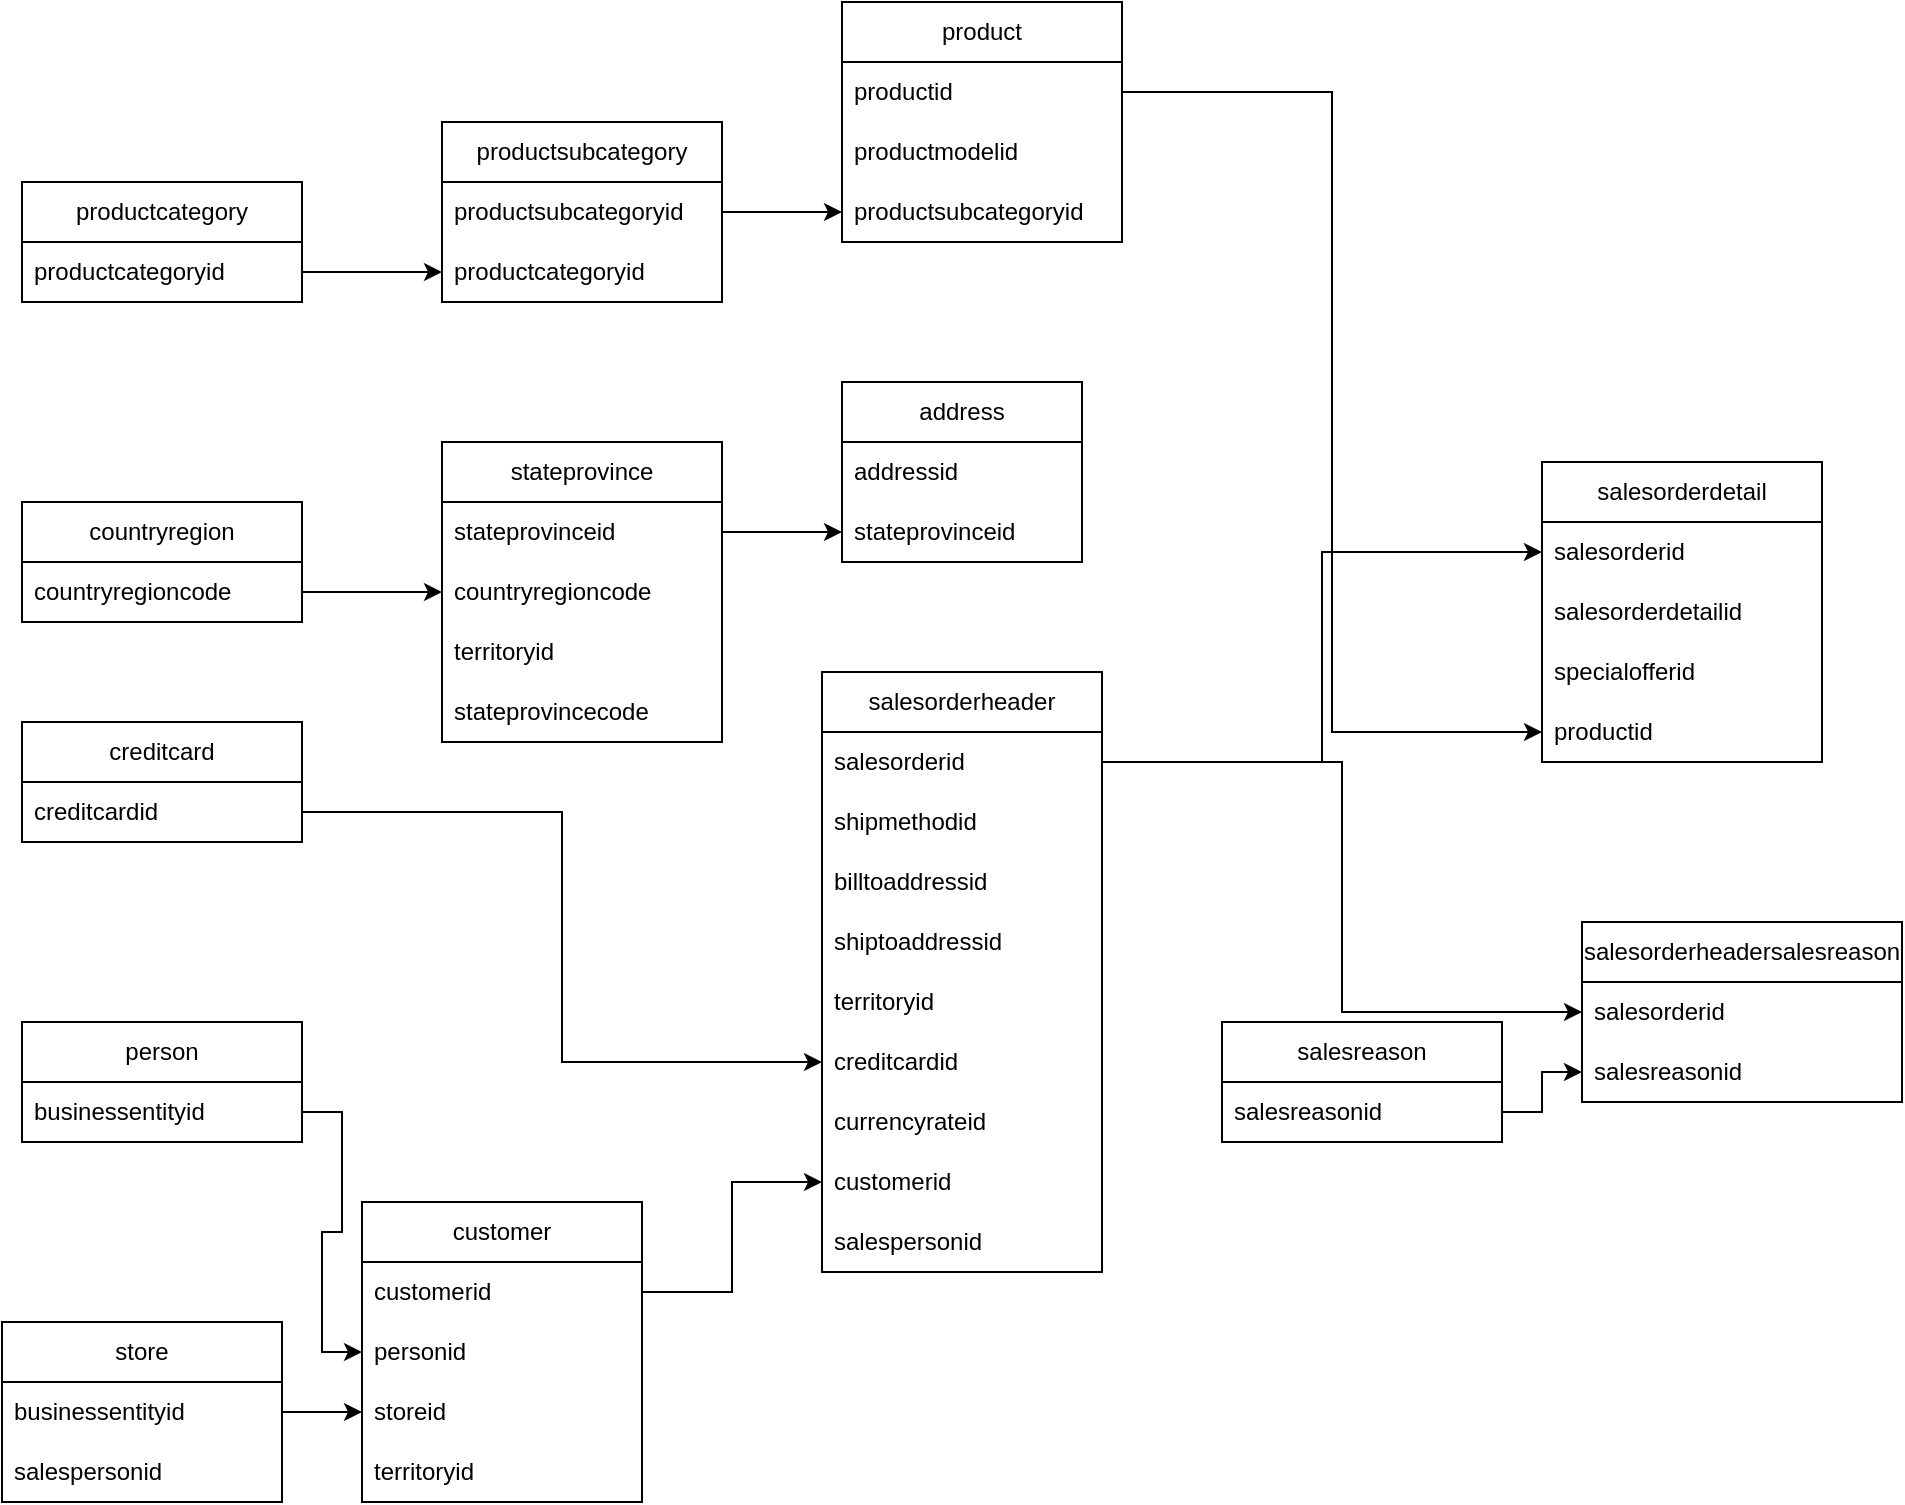 <mxfile version="24.4.3" type="github">
  <diagram name="Page-1" id="WXs1TR2ac0KDKcpxe9e0">
    <mxGraphModel dx="2173" dy="1920" grid="1" gridSize="10" guides="1" tooltips="1" connect="1" arrows="1" fold="1" page="1" pageScale="1" pageWidth="850" pageHeight="1100" math="0" shadow="0">
      <root>
        <mxCell id="0" />
        <mxCell id="1" parent="0" />
        <mxCell id="e2AE-htGOXJqyZ6vI6lh-2" value="address" style="swimlane;fontStyle=0;childLayout=stackLayout;horizontal=1;startSize=30;horizontalStack=0;resizeParent=1;resizeParentMax=0;resizeLast=0;collapsible=1;marginBottom=0;whiteSpace=wrap;html=1;" vertex="1" parent="1">
          <mxGeometry x="340" y="140" width="120" height="90" as="geometry" />
        </mxCell>
        <mxCell id="e2AE-htGOXJqyZ6vI6lh-3" value="addressid" style="text;strokeColor=none;fillColor=none;align=left;verticalAlign=middle;spacingLeft=4;spacingRight=4;overflow=hidden;points=[[0,0.5],[1,0.5]];portConstraint=eastwest;rotatable=0;whiteSpace=wrap;html=1;" vertex="1" parent="e2AE-htGOXJqyZ6vI6lh-2">
          <mxGeometry y="30" width="120" height="30" as="geometry" />
        </mxCell>
        <mxCell id="e2AE-htGOXJqyZ6vI6lh-4" value="stateprovinceid" style="text;strokeColor=none;fillColor=none;align=left;verticalAlign=middle;spacingLeft=4;spacingRight=4;overflow=hidden;points=[[0,0.5],[1,0.5]];portConstraint=eastwest;rotatable=0;whiteSpace=wrap;html=1;" vertex="1" parent="e2AE-htGOXJqyZ6vI6lh-2">
          <mxGeometry y="60" width="120" height="30" as="geometry" />
        </mxCell>
        <mxCell id="e2AE-htGOXJqyZ6vI6lh-7" value="countryregion" style="swimlane;fontStyle=0;childLayout=stackLayout;horizontal=1;startSize=30;horizontalStack=0;resizeParent=1;resizeParentMax=0;resizeLast=0;collapsible=1;marginBottom=0;whiteSpace=wrap;html=1;" vertex="1" parent="1">
          <mxGeometry x="-70" y="200" width="140" height="60" as="geometry" />
        </mxCell>
        <mxCell id="e2AE-htGOXJqyZ6vI6lh-8" value="countryregioncode" style="text;strokeColor=none;fillColor=none;align=left;verticalAlign=middle;spacingLeft=4;spacingRight=4;overflow=hidden;points=[[0,0.5],[1,0.5]];portConstraint=eastwest;rotatable=0;whiteSpace=wrap;html=1;" vertex="1" parent="e2AE-htGOXJqyZ6vI6lh-7">
          <mxGeometry y="30" width="140" height="30" as="geometry" />
        </mxCell>
        <mxCell id="e2AE-htGOXJqyZ6vI6lh-11" value="creditcard" style="swimlane;fontStyle=0;childLayout=stackLayout;horizontal=1;startSize=30;horizontalStack=0;resizeParent=1;resizeParentMax=0;resizeLast=0;collapsible=1;marginBottom=0;whiteSpace=wrap;html=1;" vertex="1" parent="1">
          <mxGeometry x="-70" y="310" width="140" height="60" as="geometry" />
        </mxCell>
        <mxCell id="e2AE-htGOXJqyZ6vI6lh-12" value="creditcardid" style="text;strokeColor=none;fillColor=none;align=left;verticalAlign=middle;spacingLeft=4;spacingRight=4;overflow=hidden;points=[[0,0.5],[1,0.5]];portConstraint=eastwest;rotatable=0;whiteSpace=wrap;html=1;" vertex="1" parent="e2AE-htGOXJqyZ6vI6lh-11">
          <mxGeometry y="30" width="140" height="30" as="geometry" />
        </mxCell>
        <mxCell id="e2AE-htGOXJqyZ6vI6lh-15" value="customer" style="swimlane;fontStyle=0;childLayout=stackLayout;horizontal=1;startSize=30;horizontalStack=0;resizeParent=1;resizeParentMax=0;resizeLast=0;collapsible=1;marginBottom=0;whiteSpace=wrap;html=1;" vertex="1" parent="1">
          <mxGeometry x="100" y="550" width="140" height="150" as="geometry" />
        </mxCell>
        <mxCell id="e2AE-htGOXJqyZ6vI6lh-16" value="customerid" style="text;strokeColor=none;fillColor=none;align=left;verticalAlign=middle;spacingLeft=4;spacingRight=4;overflow=hidden;points=[[0,0.5],[1,0.5]];portConstraint=eastwest;rotatable=0;whiteSpace=wrap;html=1;" vertex="1" parent="e2AE-htGOXJqyZ6vI6lh-15">
          <mxGeometry y="30" width="140" height="30" as="geometry" />
        </mxCell>
        <mxCell id="e2AE-htGOXJqyZ6vI6lh-17" value="personid" style="text;strokeColor=none;fillColor=none;align=left;verticalAlign=middle;spacingLeft=4;spacingRight=4;overflow=hidden;points=[[0,0.5],[1,0.5]];portConstraint=eastwest;rotatable=0;whiteSpace=wrap;html=1;" vertex="1" parent="e2AE-htGOXJqyZ6vI6lh-15">
          <mxGeometry y="60" width="140" height="30" as="geometry" />
        </mxCell>
        <mxCell id="e2AE-htGOXJqyZ6vI6lh-18" value="storeid" style="text;strokeColor=none;fillColor=none;align=left;verticalAlign=middle;spacingLeft=4;spacingRight=4;overflow=hidden;points=[[0,0.5],[1,0.5]];portConstraint=eastwest;rotatable=0;whiteSpace=wrap;html=1;" vertex="1" parent="e2AE-htGOXJqyZ6vI6lh-15">
          <mxGeometry y="90" width="140" height="30" as="geometry" />
        </mxCell>
        <mxCell id="e2AE-htGOXJqyZ6vI6lh-19" value="territoryid" style="text;strokeColor=none;fillColor=none;align=left;verticalAlign=middle;spacingLeft=4;spacingRight=4;overflow=hidden;points=[[0,0.5],[1,0.5]];portConstraint=eastwest;rotatable=0;whiteSpace=wrap;html=1;" vertex="1" parent="e2AE-htGOXJqyZ6vI6lh-15">
          <mxGeometry y="120" width="140" height="30" as="geometry" />
        </mxCell>
        <mxCell id="e2AE-htGOXJqyZ6vI6lh-20" value="person" style="swimlane;fontStyle=0;childLayout=stackLayout;horizontal=1;startSize=30;horizontalStack=0;resizeParent=1;resizeParentMax=0;resizeLast=0;collapsible=1;marginBottom=0;whiteSpace=wrap;html=1;" vertex="1" parent="1">
          <mxGeometry x="-70" y="460" width="140" height="60" as="geometry" />
        </mxCell>
        <mxCell id="e2AE-htGOXJqyZ6vI6lh-21" value="businessentityid" style="text;strokeColor=none;fillColor=none;align=left;verticalAlign=middle;spacingLeft=4;spacingRight=4;overflow=hidden;points=[[0,0.5],[1,0.5]];portConstraint=eastwest;rotatable=0;whiteSpace=wrap;html=1;" vertex="1" parent="e2AE-htGOXJqyZ6vI6lh-20">
          <mxGeometry y="30" width="140" height="30" as="geometry" />
        </mxCell>
        <mxCell id="e2AE-htGOXJqyZ6vI6lh-24" value="product" style="swimlane;fontStyle=0;childLayout=stackLayout;horizontal=1;startSize=30;horizontalStack=0;resizeParent=1;resizeParentMax=0;resizeLast=0;collapsible=1;marginBottom=0;whiteSpace=wrap;html=1;" vertex="1" parent="1">
          <mxGeometry x="340" y="-50" width="140" height="120" as="geometry" />
        </mxCell>
        <mxCell id="e2AE-htGOXJqyZ6vI6lh-25" value="productid" style="text;strokeColor=none;fillColor=none;align=left;verticalAlign=middle;spacingLeft=4;spacingRight=4;overflow=hidden;points=[[0,0.5],[1,0.5]];portConstraint=eastwest;rotatable=0;whiteSpace=wrap;html=1;" vertex="1" parent="e2AE-htGOXJqyZ6vI6lh-24">
          <mxGeometry y="30" width="140" height="30" as="geometry" />
        </mxCell>
        <mxCell id="e2AE-htGOXJqyZ6vI6lh-26" value="productmodelid" style="text;strokeColor=none;fillColor=none;align=left;verticalAlign=middle;spacingLeft=4;spacingRight=4;overflow=hidden;points=[[0,0.5],[1,0.5]];portConstraint=eastwest;rotatable=0;whiteSpace=wrap;html=1;" vertex="1" parent="e2AE-htGOXJqyZ6vI6lh-24">
          <mxGeometry y="60" width="140" height="30" as="geometry" />
        </mxCell>
        <mxCell id="e2AE-htGOXJqyZ6vI6lh-27" value="productsubcategoryid" style="text;strokeColor=none;fillColor=none;align=left;verticalAlign=middle;spacingLeft=4;spacingRight=4;overflow=hidden;points=[[0,0.5],[1,0.5]];portConstraint=eastwest;rotatable=0;whiteSpace=wrap;html=1;" vertex="1" parent="e2AE-htGOXJqyZ6vI6lh-24">
          <mxGeometry y="90" width="140" height="30" as="geometry" />
        </mxCell>
        <mxCell id="e2AE-htGOXJqyZ6vI6lh-28" value="productcategory" style="swimlane;fontStyle=0;childLayout=stackLayout;horizontal=1;startSize=30;horizontalStack=0;resizeParent=1;resizeParentMax=0;resizeLast=0;collapsible=1;marginBottom=0;whiteSpace=wrap;html=1;" vertex="1" parent="1">
          <mxGeometry x="-70" y="40" width="140" height="60" as="geometry" />
        </mxCell>
        <mxCell id="e2AE-htGOXJqyZ6vI6lh-29" value="productcategoryid" style="text;strokeColor=none;fillColor=none;align=left;verticalAlign=middle;spacingLeft=4;spacingRight=4;overflow=hidden;points=[[0,0.5],[1,0.5]];portConstraint=eastwest;rotatable=0;whiteSpace=wrap;html=1;" vertex="1" parent="e2AE-htGOXJqyZ6vI6lh-28">
          <mxGeometry y="30" width="140" height="30" as="geometry" />
        </mxCell>
        <mxCell id="e2AE-htGOXJqyZ6vI6lh-32" value="productsubcategory" style="swimlane;fontStyle=0;childLayout=stackLayout;horizontal=1;startSize=30;horizontalStack=0;resizeParent=1;resizeParentMax=0;resizeLast=0;collapsible=1;marginBottom=0;whiteSpace=wrap;html=1;" vertex="1" parent="1">
          <mxGeometry x="140" y="10" width="140" height="90" as="geometry" />
        </mxCell>
        <mxCell id="e2AE-htGOXJqyZ6vI6lh-33" value="productsubcategoryid" style="text;strokeColor=none;fillColor=none;align=left;verticalAlign=middle;spacingLeft=4;spacingRight=4;overflow=hidden;points=[[0,0.5],[1,0.5]];portConstraint=eastwest;rotatable=0;whiteSpace=wrap;html=1;" vertex="1" parent="e2AE-htGOXJqyZ6vI6lh-32">
          <mxGeometry y="30" width="140" height="30" as="geometry" />
        </mxCell>
        <mxCell id="e2AE-htGOXJqyZ6vI6lh-34" value="productcategoryid" style="text;strokeColor=none;fillColor=none;align=left;verticalAlign=middle;spacingLeft=4;spacingRight=4;overflow=hidden;points=[[0,0.5],[1,0.5]];portConstraint=eastwest;rotatable=0;whiteSpace=wrap;html=1;" vertex="1" parent="e2AE-htGOXJqyZ6vI6lh-32">
          <mxGeometry y="60" width="140" height="30" as="geometry" />
        </mxCell>
        <mxCell id="e2AE-htGOXJqyZ6vI6lh-36" value="salesorderdetail" style="swimlane;fontStyle=0;childLayout=stackLayout;horizontal=1;startSize=30;horizontalStack=0;resizeParent=1;resizeParentMax=0;resizeLast=0;collapsible=1;marginBottom=0;whiteSpace=wrap;html=1;" vertex="1" parent="1">
          <mxGeometry x="690" y="180" width="140" height="150" as="geometry" />
        </mxCell>
        <mxCell id="e2AE-htGOXJqyZ6vI6lh-37" value="salesorderid" style="text;strokeColor=none;fillColor=none;align=left;verticalAlign=middle;spacingLeft=4;spacingRight=4;overflow=hidden;points=[[0,0.5],[1,0.5]];portConstraint=eastwest;rotatable=0;whiteSpace=wrap;html=1;" vertex="1" parent="e2AE-htGOXJqyZ6vI6lh-36">
          <mxGeometry y="30" width="140" height="30" as="geometry" />
        </mxCell>
        <mxCell id="e2AE-htGOXJqyZ6vI6lh-38" value="salesorderdetailid" style="text;strokeColor=none;fillColor=none;align=left;verticalAlign=middle;spacingLeft=4;spacingRight=4;overflow=hidden;points=[[0,0.5],[1,0.5]];portConstraint=eastwest;rotatable=0;whiteSpace=wrap;html=1;" vertex="1" parent="e2AE-htGOXJqyZ6vI6lh-36">
          <mxGeometry y="60" width="140" height="30" as="geometry" />
        </mxCell>
        <mxCell id="e2AE-htGOXJqyZ6vI6lh-39" value="specialofferid" style="text;strokeColor=none;fillColor=none;align=left;verticalAlign=middle;spacingLeft=4;spacingRight=4;overflow=hidden;points=[[0,0.5],[1,0.5]];portConstraint=eastwest;rotatable=0;whiteSpace=wrap;html=1;" vertex="1" parent="e2AE-htGOXJqyZ6vI6lh-36">
          <mxGeometry y="90" width="140" height="30" as="geometry" />
        </mxCell>
        <mxCell id="e2AE-htGOXJqyZ6vI6lh-40" value="productid" style="text;strokeColor=none;fillColor=none;align=left;verticalAlign=middle;spacingLeft=4;spacingRight=4;overflow=hidden;points=[[0,0.5],[1,0.5]];portConstraint=eastwest;rotatable=0;whiteSpace=wrap;html=1;" vertex="1" parent="e2AE-htGOXJqyZ6vI6lh-36">
          <mxGeometry y="120" width="140" height="30" as="geometry" />
        </mxCell>
        <mxCell id="e2AE-htGOXJqyZ6vI6lh-41" value="salesorderheader" style="swimlane;fontStyle=0;childLayout=stackLayout;horizontal=1;startSize=30;horizontalStack=0;resizeParent=1;resizeParentMax=0;resizeLast=0;collapsible=1;marginBottom=0;whiteSpace=wrap;html=1;" vertex="1" parent="1">
          <mxGeometry x="330" y="285" width="140" height="300" as="geometry" />
        </mxCell>
        <mxCell id="e2AE-htGOXJqyZ6vI6lh-42" value="salesorderid" style="text;strokeColor=none;fillColor=none;align=left;verticalAlign=middle;spacingLeft=4;spacingRight=4;overflow=hidden;points=[[0,0.5],[1,0.5]];portConstraint=eastwest;rotatable=0;whiteSpace=wrap;html=1;" vertex="1" parent="e2AE-htGOXJqyZ6vI6lh-41">
          <mxGeometry y="30" width="140" height="30" as="geometry" />
        </mxCell>
        <mxCell id="e2AE-htGOXJqyZ6vI6lh-43" value="shipmethodid" style="text;strokeColor=none;fillColor=none;align=left;verticalAlign=middle;spacingLeft=4;spacingRight=4;overflow=hidden;points=[[0,0.5],[1,0.5]];portConstraint=eastwest;rotatable=0;whiteSpace=wrap;html=1;" vertex="1" parent="e2AE-htGOXJqyZ6vI6lh-41">
          <mxGeometry y="60" width="140" height="30" as="geometry" />
        </mxCell>
        <mxCell id="e2AE-htGOXJqyZ6vI6lh-44" value="billtoaddressid" style="text;strokeColor=none;fillColor=none;align=left;verticalAlign=middle;spacingLeft=4;spacingRight=4;overflow=hidden;points=[[0,0.5],[1,0.5]];portConstraint=eastwest;rotatable=0;whiteSpace=wrap;html=1;" vertex="1" parent="e2AE-htGOXJqyZ6vI6lh-41">
          <mxGeometry y="90" width="140" height="30" as="geometry" />
        </mxCell>
        <mxCell id="e2AE-htGOXJqyZ6vI6lh-45" value="shiptoaddressid" style="text;strokeColor=none;fillColor=none;align=left;verticalAlign=middle;spacingLeft=4;spacingRight=4;overflow=hidden;points=[[0,0.5],[1,0.5]];portConstraint=eastwest;rotatable=0;whiteSpace=wrap;html=1;" vertex="1" parent="e2AE-htGOXJqyZ6vI6lh-41">
          <mxGeometry y="120" width="140" height="30" as="geometry" />
        </mxCell>
        <mxCell id="e2AE-htGOXJqyZ6vI6lh-46" value="territoryid" style="text;strokeColor=none;fillColor=none;align=left;verticalAlign=middle;spacingLeft=4;spacingRight=4;overflow=hidden;points=[[0,0.5],[1,0.5]];portConstraint=eastwest;rotatable=0;whiteSpace=wrap;html=1;" vertex="1" parent="e2AE-htGOXJqyZ6vI6lh-41">
          <mxGeometry y="150" width="140" height="30" as="geometry" />
        </mxCell>
        <mxCell id="e2AE-htGOXJqyZ6vI6lh-47" value="creditcardid" style="text;strokeColor=none;fillColor=none;align=left;verticalAlign=middle;spacingLeft=4;spacingRight=4;overflow=hidden;points=[[0,0.5],[1,0.5]];portConstraint=eastwest;rotatable=0;whiteSpace=wrap;html=1;" vertex="1" parent="e2AE-htGOXJqyZ6vI6lh-41">
          <mxGeometry y="180" width="140" height="30" as="geometry" />
        </mxCell>
        <mxCell id="e2AE-htGOXJqyZ6vI6lh-48" value="currencyrateid" style="text;strokeColor=none;fillColor=none;align=left;verticalAlign=middle;spacingLeft=4;spacingRight=4;overflow=hidden;points=[[0,0.5],[1,0.5]];portConstraint=eastwest;rotatable=0;whiteSpace=wrap;html=1;" vertex="1" parent="e2AE-htGOXJqyZ6vI6lh-41">
          <mxGeometry y="210" width="140" height="30" as="geometry" />
        </mxCell>
        <mxCell id="e2AE-htGOXJqyZ6vI6lh-49" value="customerid" style="text;strokeColor=none;fillColor=none;align=left;verticalAlign=middle;spacingLeft=4;spacingRight=4;overflow=hidden;points=[[0,0.5],[1,0.5]];portConstraint=eastwest;rotatable=0;whiteSpace=wrap;html=1;" vertex="1" parent="e2AE-htGOXJqyZ6vI6lh-41">
          <mxGeometry y="240" width="140" height="30" as="geometry" />
        </mxCell>
        <mxCell id="e2AE-htGOXJqyZ6vI6lh-50" value="salespersonid" style="text;strokeColor=none;fillColor=none;align=left;verticalAlign=middle;spacingLeft=4;spacingRight=4;overflow=hidden;points=[[0,0.5],[1,0.5]];portConstraint=eastwest;rotatable=0;whiteSpace=wrap;html=1;" vertex="1" parent="e2AE-htGOXJqyZ6vI6lh-41">
          <mxGeometry y="270" width="140" height="30" as="geometry" />
        </mxCell>
        <mxCell id="e2AE-htGOXJqyZ6vI6lh-51" value="salesorderheadersalesreason" style="swimlane;fontStyle=0;childLayout=stackLayout;horizontal=1;startSize=30;horizontalStack=0;resizeParent=1;resizeParentMax=0;resizeLast=0;collapsible=1;marginBottom=0;whiteSpace=wrap;html=1;" vertex="1" parent="1">
          <mxGeometry x="710" y="410" width="160" height="90" as="geometry" />
        </mxCell>
        <mxCell id="e2AE-htGOXJqyZ6vI6lh-52" value="salesorderid" style="text;strokeColor=none;fillColor=none;align=left;verticalAlign=middle;spacingLeft=4;spacingRight=4;overflow=hidden;points=[[0,0.5],[1,0.5]];portConstraint=eastwest;rotatable=0;whiteSpace=wrap;html=1;" vertex="1" parent="e2AE-htGOXJqyZ6vI6lh-51">
          <mxGeometry y="30" width="160" height="30" as="geometry" />
        </mxCell>
        <mxCell id="e2AE-htGOXJqyZ6vI6lh-53" value="salesreasonid" style="text;strokeColor=none;fillColor=none;align=left;verticalAlign=middle;spacingLeft=4;spacingRight=4;overflow=hidden;points=[[0,0.5],[1,0.5]];portConstraint=eastwest;rotatable=0;whiteSpace=wrap;html=1;" vertex="1" parent="e2AE-htGOXJqyZ6vI6lh-51">
          <mxGeometry y="60" width="160" height="30" as="geometry" />
        </mxCell>
        <mxCell id="e2AE-htGOXJqyZ6vI6lh-55" value="salesreason" style="swimlane;fontStyle=0;childLayout=stackLayout;horizontal=1;startSize=30;horizontalStack=0;resizeParent=1;resizeParentMax=0;resizeLast=0;collapsible=1;marginBottom=0;whiteSpace=wrap;html=1;" vertex="1" parent="1">
          <mxGeometry x="530" y="460" width="140" height="60" as="geometry" />
        </mxCell>
        <mxCell id="e2AE-htGOXJqyZ6vI6lh-56" value="salesreasonid" style="text;strokeColor=none;fillColor=none;align=left;verticalAlign=middle;spacingLeft=4;spacingRight=4;overflow=hidden;points=[[0,0.5],[1,0.5]];portConstraint=eastwest;rotatable=0;whiteSpace=wrap;html=1;" vertex="1" parent="e2AE-htGOXJqyZ6vI6lh-55">
          <mxGeometry y="30" width="140" height="30" as="geometry" />
        </mxCell>
        <mxCell id="e2AE-htGOXJqyZ6vI6lh-59" value="stateprovince" style="swimlane;fontStyle=0;childLayout=stackLayout;horizontal=1;startSize=30;horizontalStack=0;resizeParent=1;resizeParentMax=0;resizeLast=0;collapsible=1;marginBottom=0;whiteSpace=wrap;html=1;" vertex="1" parent="1">
          <mxGeometry x="140" y="170" width="140" height="150" as="geometry" />
        </mxCell>
        <mxCell id="e2AE-htGOXJqyZ6vI6lh-60" value="stateprovinceid" style="text;strokeColor=none;fillColor=none;align=left;verticalAlign=middle;spacingLeft=4;spacingRight=4;overflow=hidden;points=[[0,0.5],[1,0.5]];portConstraint=eastwest;rotatable=0;whiteSpace=wrap;html=1;" vertex="1" parent="e2AE-htGOXJqyZ6vI6lh-59">
          <mxGeometry y="30" width="140" height="30" as="geometry" />
        </mxCell>
        <mxCell id="e2AE-htGOXJqyZ6vI6lh-61" value="countryregioncode" style="text;strokeColor=none;fillColor=none;align=left;verticalAlign=middle;spacingLeft=4;spacingRight=4;overflow=hidden;points=[[0,0.5],[1,0.5]];portConstraint=eastwest;rotatable=0;whiteSpace=wrap;html=1;" vertex="1" parent="e2AE-htGOXJqyZ6vI6lh-59">
          <mxGeometry y="60" width="140" height="30" as="geometry" />
        </mxCell>
        <mxCell id="e2AE-htGOXJqyZ6vI6lh-62" value="territoryid" style="text;strokeColor=none;fillColor=none;align=left;verticalAlign=middle;spacingLeft=4;spacingRight=4;overflow=hidden;points=[[0,0.5],[1,0.5]];portConstraint=eastwest;rotatable=0;whiteSpace=wrap;html=1;" vertex="1" parent="e2AE-htGOXJqyZ6vI6lh-59">
          <mxGeometry y="90" width="140" height="30" as="geometry" />
        </mxCell>
        <mxCell id="e2AE-htGOXJqyZ6vI6lh-63" value="stateprovincecode" style="text;strokeColor=none;fillColor=none;align=left;verticalAlign=middle;spacingLeft=4;spacingRight=4;overflow=hidden;points=[[0,0.5],[1,0.5]];portConstraint=eastwest;rotatable=0;whiteSpace=wrap;html=1;" vertex="1" parent="e2AE-htGOXJqyZ6vI6lh-59">
          <mxGeometry y="120" width="140" height="30" as="geometry" />
        </mxCell>
        <mxCell id="e2AE-htGOXJqyZ6vI6lh-64" value="store" style="swimlane;fontStyle=0;childLayout=stackLayout;horizontal=1;startSize=30;horizontalStack=0;resizeParent=1;resizeParentMax=0;resizeLast=0;collapsible=1;marginBottom=0;whiteSpace=wrap;html=1;" vertex="1" parent="1">
          <mxGeometry x="-80" y="610" width="140" height="90" as="geometry" />
        </mxCell>
        <mxCell id="e2AE-htGOXJqyZ6vI6lh-65" value="businessentityid" style="text;strokeColor=none;fillColor=none;align=left;verticalAlign=middle;spacingLeft=4;spacingRight=4;overflow=hidden;points=[[0,0.5],[1,0.5]];portConstraint=eastwest;rotatable=0;whiteSpace=wrap;html=1;" vertex="1" parent="e2AE-htGOXJqyZ6vI6lh-64">
          <mxGeometry y="30" width="140" height="30" as="geometry" />
        </mxCell>
        <mxCell id="e2AE-htGOXJqyZ6vI6lh-66" value="salespersonid" style="text;strokeColor=none;fillColor=none;align=left;verticalAlign=middle;spacingLeft=4;spacingRight=4;overflow=hidden;points=[[0,0.5],[1,0.5]];portConstraint=eastwest;rotatable=0;whiteSpace=wrap;html=1;" vertex="1" parent="e2AE-htGOXJqyZ6vI6lh-64">
          <mxGeometry y="60" width="140" height="30" as="geometry" />
        </mxCell>
        <mxCell id="e2AE-htGOXJqyZ6vI6lh-68" style="edgeStyle=orthogonalEdgeStyle;rounded=0;orthogonalLoop=1;jettySize=auto;html=1;" edge="1" parent="1" source="e2AE-htGOXJqyZ6vI6lh-29" target="e2AE-htGOXJqyZ6vI6lh-34">
          <mxGeometry relative="1" as="geometry" />
        </mxCell>
        <mxCell id="e2AE-htGOXJqyZ6vI6lh-71" style="edgeStyle=orthogonalEdgeStyle;rounded=0;orthogonalLoop=1;jettySize=auto;html=1;" edge="1" parent="1" source="e2AE-htGOXJqyZ6vI6lh-56" target="e2AE-htGOXJqyZ6vI6lh-53">
          <mxGeometry relative="1" as="geometry" />
        </mxCell>
        <mxCell id="e2AE-htGOXJqyZ6vI6lh-72" style="edgeStyle=orthogonalEdgeStyle;rounded=0;orthogonalLoop=1;jettySize=auto;html=1;" edge="1" parent="1" source="e2AE-htGOXJqyZ6vI6lh-8" target="e2AE-htGOXJqyZ6vI6lh-61">
          <mxGeometry relative="1" as="geometry" />
        </mxCell>
        <mxCell id="e2AE-htGOXJqyZ6vI6lh-73" style="edgeStyle=orthogonalEdgeStyle;rounded=0;orthogonalLoop=1;jettySize=auto;html=1;" edge="1" parent="1" source="e2AE-htGOXJqyZ6vI6lh-60" target="e2AE-htGOXJqyZ6vI6lh-4">
          <mxGeometry relative="1" as="geometry" />
        </mxCell>
        <mxCell id="e2AE-htGOXJqyZ6vI6lh-74" style="edgeStyle=orthogonalEdgeStyle;rounded=0;orthogonalLoop=1;jettySize=auto;html=1;" edge="1" parent="1" source="e2AE-htGOXJqyZ6vI6lh-12" target="e2AE-htGOXJqyZ6vI6lh-47">
          <mxGeometry relative="1" as="geometry" />
        </mxCell>
        <mxCell id="e2AE-htGOXJqyZ6vI6lh-75" style="edgeStyle=orthogonalEdgeStyle;rounded=0;orthogonalLoop=1;jettySize=auto;html=1;" edge="1" parent="1" source="e2AE-htGOXJqyZ6vI6lh-42" target="e2AE-htGOXJqyZ6vI6lh-37">
          <mxGeometry relative="1" as="geometry" />
        </mxCell>
        <mxCell id="e2AE-htGOXJqyZ6vI6lh-76" style="edgeStyle=orthogonalEdgeStyle;rounded=0;orthogonalLoop=1;jettySize=auto;html=1;entryX=0;entryY=0.5;entryDx=0;entryDy=0;" edge="1" parent="1" source="e2AE-htGOXJqyZ6vI6lh-21" target="e2AE-htGOXJqyZ6vI6lh-17">
          <mxGeometry relative="1" as="geometry" />
        </mxCell>
        <mxCell id="e2AE-htGOXJqyZ6vI6lh-77" style="edgeStyle=orthogonalEdgeStyle;rounded=0;orthogonalLoop=1;jettySize=auto;html=1;" edge="1" parent="1" source="e2AE-htGOXJqyZ6vI6lh-65" target="e2AE-htGOXJqyZ6vI6lh-18">
          <mxGeometry relative="1" as="geometry" />
        </mxCell>
        <mxCell id="e2AE-htGOXJqyZ6vI6lh-79" style="edgeStyle=orthogonalEdgeStyle;rounded=0;orthogonalLoop=1;jettySize=auto;html=1;" edge="1" parent="1" source="e2AE-htGOXJqyZ6vI6lh-33" target="e2AE-htGOXJqyZ6vI6lh-27">
          <mxGeometry relative="1" as="geometry" />
        </mxCell>
        <mxCell id="e2AE-htGOXJqyZ6vI6lh-80" style="edgeStyle=orthogonalEdgeStyle;rounded=0;orthogonalLoop=1;jettySize=auto;html=1;" edge="1" parent="1" source="e2AE-htGOXJqyZ6vI6lh-25" target="e2AE-htGOXJqyZ6vI6lh-40">
          <mxGeometry relative="1" as="geometry" />
        </mxCell>
        <mxCell id="e2AE-htGOXJqyZ6vI6lh-81" style="edgeStyle=orthogonalEdgeStyle;rounded=0;orthogonalLoop=1;jettySize=auto;html=1;" edge="1" parent="1" source="e2AE-htGOXJqyZ6vI6lh-16" target="e2AE-htGOXJqyZ6vI6lh-49">
          <mxGeometry relative="1" as="geometry" />
        </mxCell>
        <mxCell id="e2AE-htGOXJqyZ6vI6lh-82" style="edgeStyle=orthogonalEdgeStyle;rounded=0;orthogonalLoop=1;jettySize=auto;html=1;entryX=0;entryY=0.5;entryDx=0;entryDy=0;" edge="1" parent="1" source="e2AE-htGOXJqyZ6vI6lh-42" target="e2AE-htGOXJqyZ6vI6lh-52">
          <mxGeometry relative="1" as="geometry" />
        </mxCell>
      </root>
    </mxGraphModel>
  </diagram>
</mxfile>
